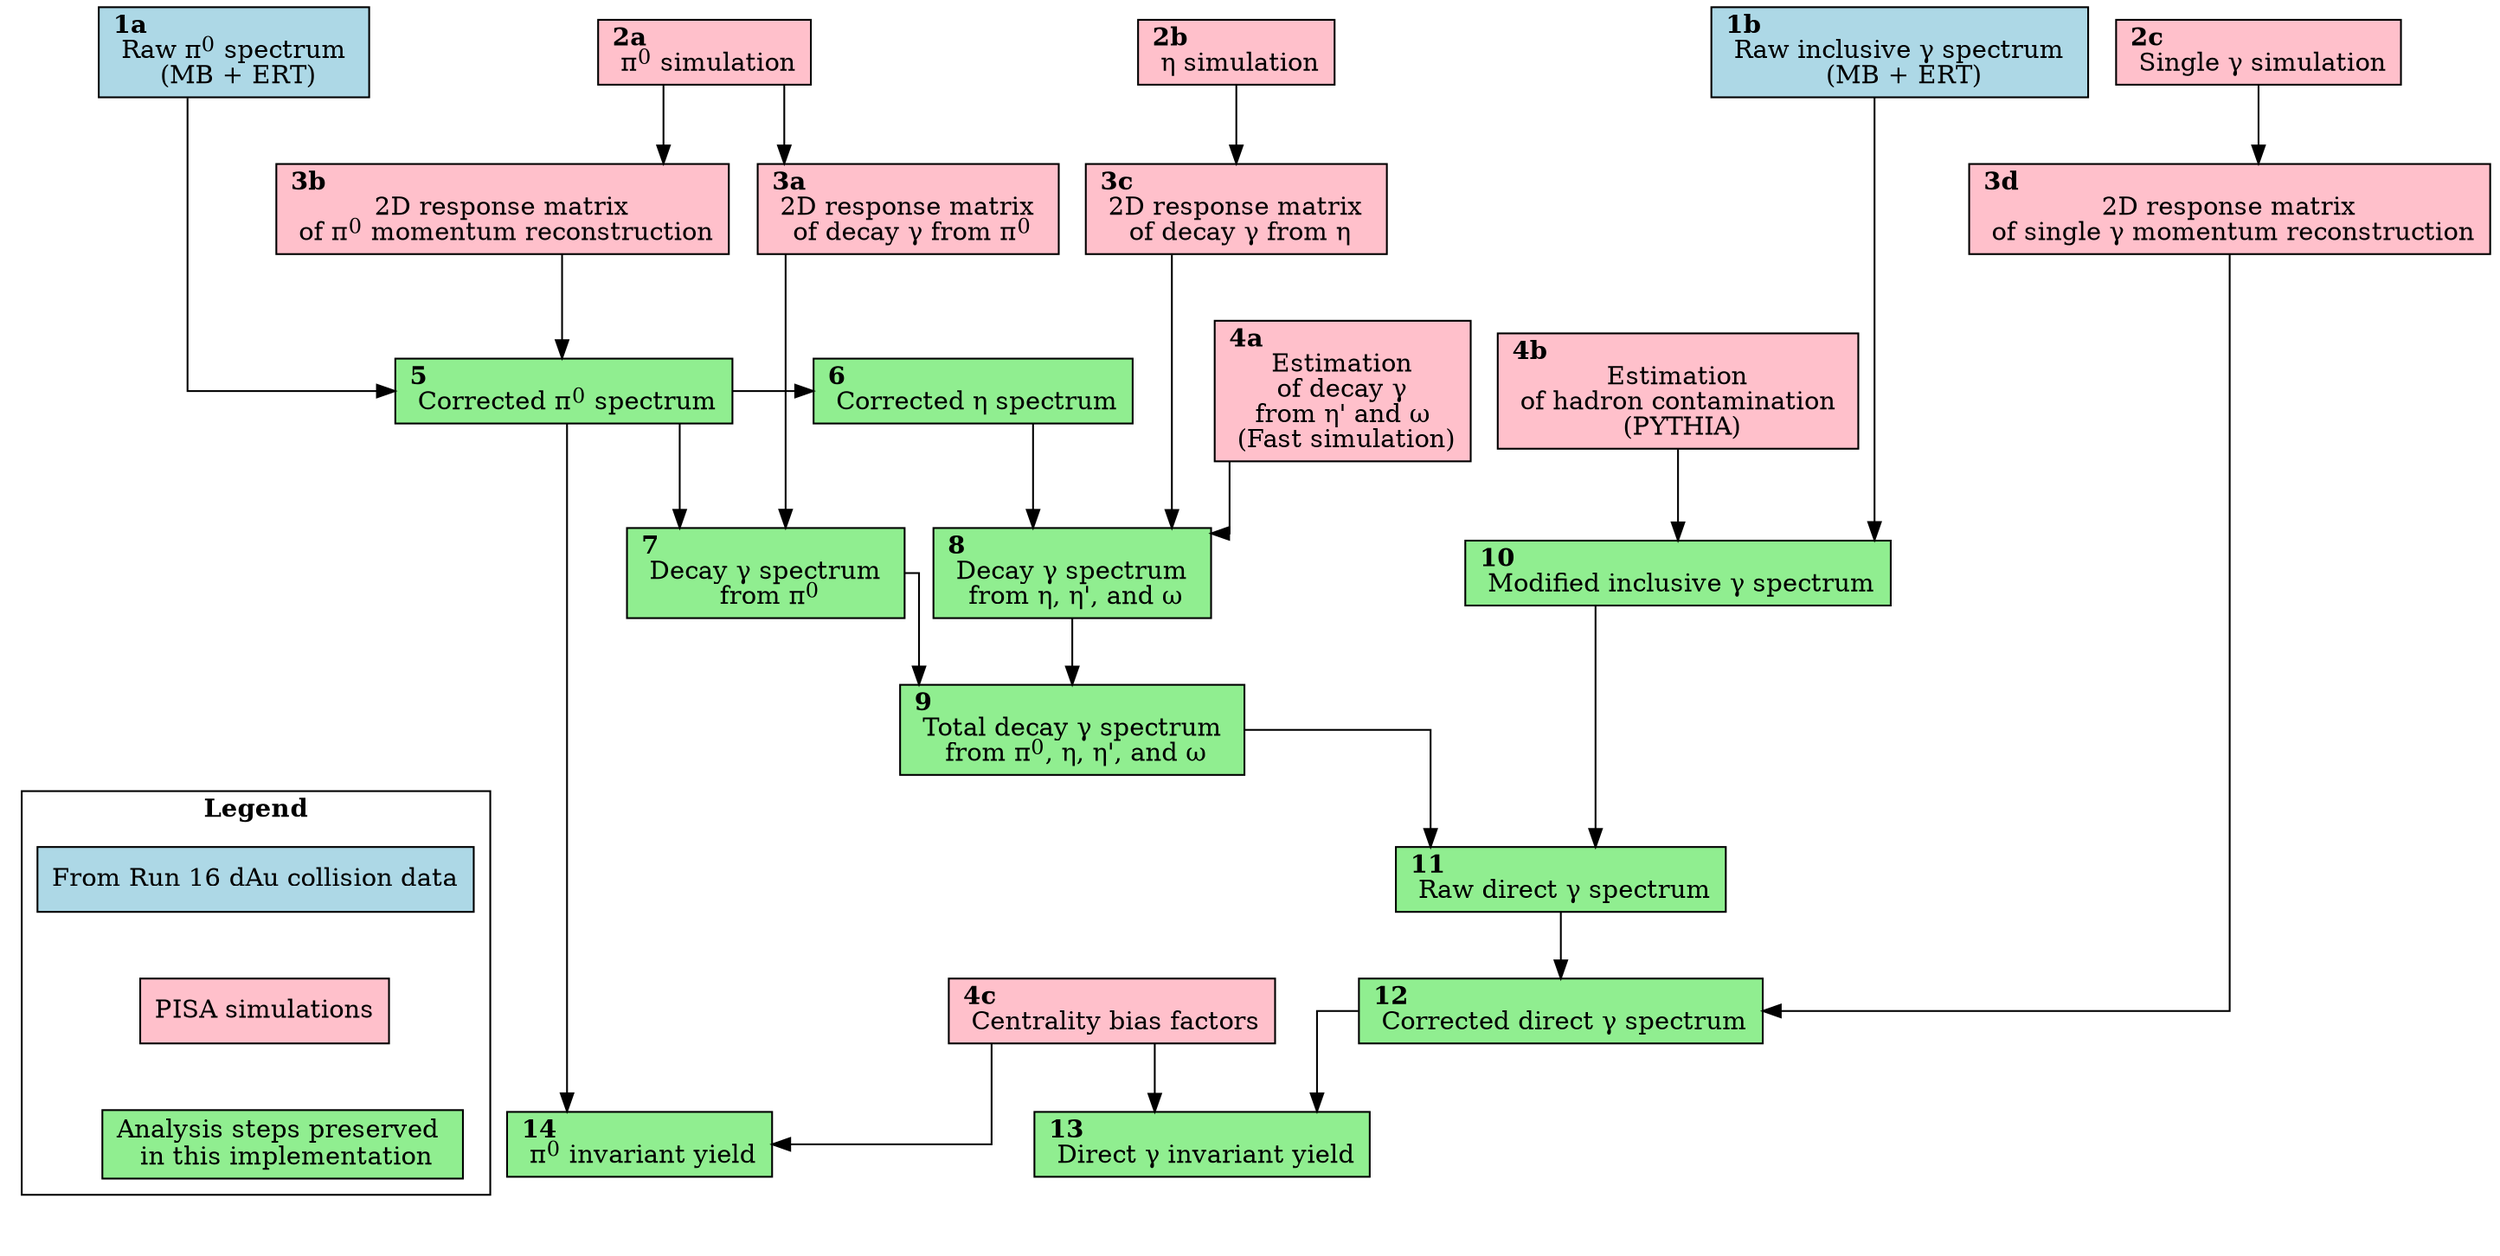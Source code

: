 digraph G {

    graph [splines=ortho ratio=0.5 nodesep=0.2 compound=true]
    node [shape=record style="filled"]

    block_01a   [label=<<b>1a</b> <br align="left"/> Raw &pi;<sup>0</sup> spectrum <br/> (MB + ERT)>, fillcolor="lightblue"]
    block_01b   [label=<<b>1b</b> <br align="left"/> Raw inclusive &gamma; spectrum <br/> (MB + ERT)>, fillcolor="lightblue"]

    block_02a   [label=<<b>2a</b> <br align="left"/> &pi;<sup>0</sup> simulation>, fillcolor="pink"]
    block_02b   [label=<<b>2b</b> <br align="left"/> &eta; simulation>, fillcolor="pink"]
    block_02c   [label=<<b>2c</b> <br align="left"/> Single &gamma; simulation>, fillcolor="pink"]

    block_03a   [label=<<b>3a</b> <br align="left"/> 2D response matrix <br/> of decay &gamma; from &pi;<sup>0</sup>>, fillcolor="pink"]
    block_03b   [label=<<b>3b</b> <br align="left"/> 2D response matrix <br/> of &pi;<sup>0</sup> momentum reconstruction>, fillcolor="pink"]
    block_03c   [label=<<b>3c</b> <br align="left"/> 2D response matrix <br/> of decay &gamma; from &eta;>, fillcolor="pink"]
    block_03d   [label=<<b>3d</b> <br align="left"/> 2D response matrix <br/> of single &gamma; momentum reconstruction>, fillcolor="pink"]

    block_04a   [label=<<b>4a</b> <br align="left"/> Estimation <br/> of decay &gamma; <br/> from &eta;' and &omega; <br/> (Fast simulation)>, fillcolor="pink"]
    block_04b   [label=<<b>4b</b> <br align="left"/> Estimation <br/> of hadron contamination <br/> (PYTHIA)>, fillcolor="pink"]
    block_04c   [label=<<b>4c</b> <br align="left"/> Centrality bias factors>, fillcolor="pink"]

    block_05    [label=<<b>5</b> <br align="left"/> Corrected &pi;<sup>0</sup> spectrum>, fillcolor="lightgreen"]
    block_06    [label=<<b>6</b> <br align="left"/> Corrected &eta; spectrum>, fillcolor="lightgreen"]
    block_07    [label=<<b>7</b> <br align="left"/> Decay &gamma; spectrum <br/> from &pi;<sup>0</sup>>, fillcolor="lightgreen"]
    block_08    [label=<<b>8</b> <br align="left"/> Decay &gamma; spectrum <br/> from &eta;, &eta;', and &omega;>, fillcolor="lightgreen"]
    block_09    [label=<<b>9</b> <br align="left"/> Total decay &gamma; spectrum <br/> from &pi;<sup>0</sup>, &eta;, &eta;', and &omega;>, fillcolor="lightgreen"]
    block_10    [label=<<b>10</b> <br align="left"/> Modified inclusive &gamma; spectrum>, fillcolor="lightgreen"]
    block_11    [label=<<b>11</b> <br align="left"/> Raw direct &gamma; spectrum>, fillcolor="lightgreen"]
    block_12    [label=<<b>12</b> <br align="left"/> Corrected direct &gamma; spectrum>, fillcolor="lightgreen"]

    block_13    [label=<<b>13</b> <br align="left"/> Direct &gamma; invariant yield>, fillcolor="lightgreen"]
    block_14    [label=<<b>14</b> <br align="left"/> &pi;<sup>0</sup> invariant yield>, fillcolor="lightgreen"]

    block_01a -> block_05 -> block_06 -> block_08
    block_01b -> block_10
    block_10:se -> block_11:ne
    block_02a -> block_03b -> block_05 -> block_07
    block_02a -> block_03a -> block_07 -> block_09 -> block_11 -> block_12 -> block_13
    block_02b -> block_03c -> block_08:ne
    block_08 -> block_09
    block_02c -> block_03d -> block_12:ne
    block_04a -> block_08:ne
    block_04b -> block_10
    block_05 -> block_14
    block_04c -> block_13
    block_04c -> block_14

    { rank=same; block_01a; block_01b; block_02a; block_02b; block_02c; }
    { rank=same; block_03a; block_03b; block_03c; block_03d; }
    { rank=same; block_04a; block_04b; }
    { rank=same; block_05; block_06; }
    { rank=same; block_13; block_14; }

    // Legend entries
    subgraph cluster_legend {
      label=<<b>Legend</b>>

      legend1 [label=<From Run 16 dAu collision data> fillcolor="lightblue"]
      legend2 [label=<PISA simulations> fillcolor="pink"]
      legend3 [label=<Analysis steps preserved <br/> in this implementation> fillcolor="lightgreen"]

      legend1 -> legend2 -> legend3 [style=invis];
    }

    invis_sink [width=2 height=0 fixedsize=true style=invis]
    { rank=sink; invis_sink }
    legend3 -> invis_sink:w [style=invis]
    block_14 -> invis_sink:e [style=invis]

}
